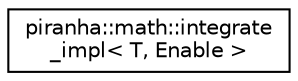 digraph "Graphical Class Hierarchy"
{
  edge [fontname="Helvetica",fontsize="10",labelfontname="Helvetica",labelfontsize="10"];
  node [fontname="Helvetica",fontsize="10",shape=record];
  rankdir="LR";
  Node0 [label="piranha::math::integrate\l_impl\< T, Enable \>",height=0.2,width=0.4,color="black", fillcolor="white", style="filled",URL="$structpiranha_1_1math_1_1integrate__impl.html",tooltip="Default functor for the implementation of piranha::math::integrate(). "];
}
